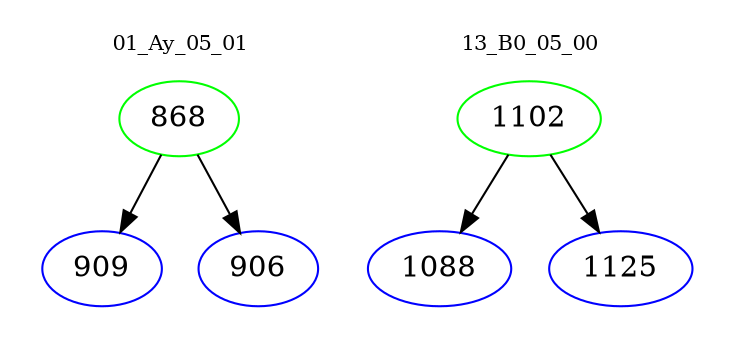 digraph{
subgraph cluster_0 {
color = white
label = "01_Ay_05_01";
fontsize=10;
T0_868 [label="868", color="green"]
T0_868 -> T0_909 [color="black"]
T0_909 [label="909", color="blue"]
T0_868 -> T0_906 [color="black"]
T0_906 [label="906", color="blue"]
}
subgraph cluster_1 {
color = white
label = "13_B0_05_00";
fontsize=10;
T1_1102 [label="1102", color="green"]
T1_1102 -> T1_1088 [color="black"]
T1_1088 [label="1088", color="blue"]
T1_1102 -> T1_1125 [color="black"]
T1_1125 [label="1125", color="blue"]
}
}
